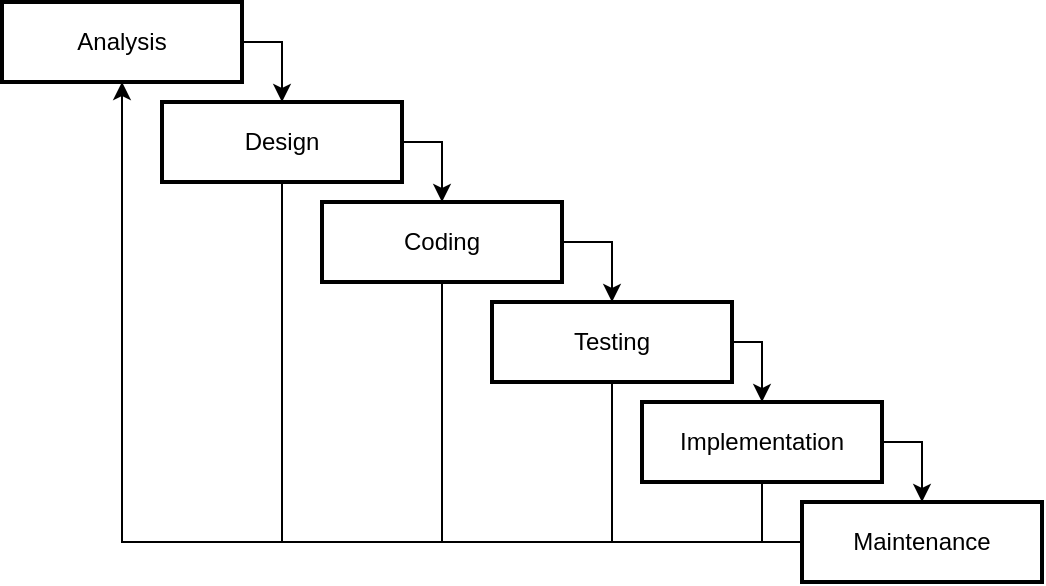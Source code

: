 <mxfile version="26.2.12">
  <diagram name="Page-1" id="BWGIS6NnS3aI6rmdfIs8">
    <mxGraphModel dx="874" dy="489" grid="1" gridSize="10" guides="1" tooltips="1" connect="1" arrows="1" fold="1" page="1" pageScale="1" pageWidth="850" pageHeight="1100" background="light-dark(#FFFFFF,#FFFFFF)" math="0" shadow="0">
      <root>
        <mxCell id="0" />
        <mxCell id="1" parent="0" />
        <mxCell id="oFbmC6ASV3C3-3p9T8uc-31" style="edgeStyle=orthogonalEdgeStyle;shape=connector;rounded=0;orthogonalLoop=1;jettySize=auto;html=1;exitX=1;exitY=0.5;exitDx=0;exitDy=0;entryX=0.5;entryY=0;entryDx=0;entryDy=0;strokeColor=light-dark(#000000,#000000);align=center;verticalAlign=middle;fontFamily=Helvetica;fontSize=12;fontColor=light-dark(#000000,#000000);labelBackgroundColor=default;endArrow=classic;" edge="1" parent="1" source="oFbmC6ASV3C3-3p9T8uc-7" target="oFbmC6ASV3C3-3p9T8uc-22">
          <mxGeometry relative="1" as="geometry" />
        </mxCell>
        <mxCell id="oFbmC6ASV3C3-3p9T8uc-7" value="" style="rounded=0;whiteSpace=wrap;html=1;fontColor=light-dark(#000000,#000000);fillColor=none;strokeColor=light-dark(#000000,#000000);strokeWidth=2;" vertex="1" parent="1">
          <mxGeometry x="120" y="280" width="120" height="40" as="geometry" />
        </mxCell>
        <mxCell id="oFbmC6ASV3C3-3p9T8uc-9" value="Analysis" style="text;html=1;align=center;verticalAlign=middle;whiteSpace=wrap;rounded=0;fontFamily=Helvetica;fontSize=12;fontColor=light-dark(#000000,#000000);" vertex="1" parent="1">
          <mxGeometry x="150" y="285" width="60" height="30" as="geometry" />
        </mxCell>
        <mxCell id="oFbmC6ASV3C3-3p9T8uc-10" value="Design&lt;span style=&quot;color: rgba(0, 0, 0, 0); font-family: monospace; font-size: 0px; text-align: start; text-wrap-mode: nowrap;&quot;&gt;%3CmxGraphModel%3E%3Croot%3E%3CmxCell%20id%3D%220%22%2F%3E%3CmxCell%20id%3D%221%22%20parent%3D%220%22%2F%3E%3CmxCell%20id%3D%222%22%20value%3D%22Analysis%22%20style%3D%22text%3Bhtml%3D1%3Balign%3Dcenter%3BverticalAlign%3Dmiddle%3BwhiteSpace%3Dwrap%3Brounded%3D0%3BfontFamily%3DHelvetica%3BfontSize%3D12%3BfontColor%3Dlight-dark(%23000000%2C%23000000)%3B%22%20vertex%3D%221%22%20parent%3D%221%22%3E%3CmxGeometry%20x%3D%22360%22%20y%3D%22330%22%20width%3D%2260%22%20height%3D%2230%22%20as%3D%22geometry%22%2F%3E%3C%2FmxCell%3E%3C%2Froot%3E%3C%2FmxGraphModel%3E&lt;/span&gt;" style="text;html=1;align=center;verticalAlign=middle;whiteSpace=wrap;rounded=0;fontFamily=Helvetica;fontSize=12;fontColor=light-dark(#000000,#000000);" vertex="1" parent="1">
          <mxGeometry x="230" y="335" width="60" height="30" as="geometry" />
        </mxCell>
        <mxCell id="oFbmC6ASV3C3-3p9T8uc-11" value="Coding" style="text;html=1;align=center;verticalAlign=middle;whiteSpace=wrap;rounded=0;fontFamily=Helvetica;fontSize=12;fontColor=light-dark(#000000,#000000);" vertex="1" parent="1">
          <mxGeometry x="310" y="385" width="60" height="30" as="geometry" />
        </mxCell>
        <mxCell id="oFbmC6ASV3C3-3p9T8uc-12" value="Testing" style="text;html=1;align=center;verticalAlign=middle;whiteSpace=wrap;rounded=0;fontFamily=Helvetica;fontSize=12;fontColor=light-dark(#000000,#000000);" vertex="1" parent="1">
          <mxGeometry x="395" y="435" width="60" height="30" as="geometry" />
        </mxCell>
        <mxCell id="oFbmC6ASV3C3-3p9T8uc-13" value="Implementation" style="text;html=1;align=center;verticalAlign=middle;whiteSpace=wrap;rounded=0;fontFamily=Helvetica;fontSize=12;fontColor=light-dark(#000000,#000000);" vertex="1" parent="1">
          <mxGeometry x="470" y="485" width="60" height="30" as="geometry" />
        </mxCell>
        <mxCell id="oFbmC6ASV3C3-3p9T8uc-14" value="Maintenance" style="text;html=1;align=center;verticalAlign=middle;whiteSpace=wrap;rounded=0;fontFamily=Helvetica;fontSize=12;fontColor=light-dark(#000000,#000000);" vertex="1" parent="1">
          <mxGeometry x="550" y="535" width="60" height="30" as="geometry" />
        </mxCell>
        <mxCell id="oFbmC6ASV3C3-3p9T8uc-26" style="edgeStyle=orthogonalEdgeStyle;shape=connector;rounded=0;orthogonalLoop=1;jettySize=auto;html=1;exitX=0;exitY=0.5;exitDx=0;exitDy=0;entryX=0.5;entryY=1;entryDx=0;entryDy=0;strokeColor=light-dark(#000000,#000000);align=center;verticalAlign=middle;fontFamily=Helvetica;fontSize=12;fontColor=light-dark(#000000,#000000);labelBackgroundColor=default;endArrow=classic;" edge="1" parent="1" source="oFbmC6ASV3C3-3p9T8uc-21" target="oFbmC6ASV3C3-3p9T8uc-7">
          <mxGeometry relative="1" as="geometry" />
        </mxCell>
        <mxCell id="oFbmC6ASV3C3-3p9T8uc-21" value="" style="rounded=0;whiteSpace=wrap;html=1;fontColor=light-dark(#000000,#000000);fillColor=none;strokeColor=light-dark(#000000,#000000);strokeWidth=2;" vertex="1" parent="1">
          <mxGeometry x="520" y="530" width="120" height="40" as="geometry" />
        </mxCell>
        <mxCell id="oFbmC6ASV3C3-3p9T8uc-30" style="edgeStyle=orthogonalEdgeStyle;shape=connector;rounded=0;orthogonalLoop=1;jettySize=auto;html=1;exitX=0.5;exitY=1;exitDx=0;exitDy=0;strokeColor=light-dark(#000000,#000000);align=center;verticalAlign=middle;fontFamily=Helvetica;fontSize=12;fontColor=light-dark(#000000,#000000);labelBackgroundColor=default;endArrow=none;startFill=0;" edge="1" parent="1" source="oFbmC6ASV3C3-3p9T8uc-22">
          <mxGeometry relative="1" as="geometry">
            <mxPoint x="260" y="550" as="targetPoint" />
          </mxGeometry>
        </mxCell>
        <mxCell id="oFbmC6ASV3C3-3p9T8uc-32" style="edgeStyle=orthogonalEdgeStyle;shape=connector;rounded=0;orthogonalLoop=1;jettySize=auto;html=1;exitX=1;exitY=0.5;exitDx=0;exitDy=0;entryX=0.5;entryY=0;entryDx=0;entryDy=0;strokeColor=light-dark(#000000,#000000);align=center;verticalAlign=middle;fontFamily=Helvetica;fontSize=12;fontColor=light-dark(#000000,#000000);labelBackgroundColor=default;endArrow=classic;" edge="1" parent="1" source="oFbmC6ASV3C3-3p9T8uc-22" target="oFbmC6ASV3C3-3p9T8uc-24">
          <mxGeometry relative="1" as="geometry" />
        </mxCell>
        <mxCell id="oFbmC6ASV3C3-3p9T8uc-22" value="" style="rounded=0;whiteSpace=wrap;html=1;fontColor=light-dark(#000000,#000000);fillColor=none;strokeColor=light-dark(#000000,#000000);strokeWidth=2;" vertex="1" parent="1">
          <mxGeometry x="200" y="330" width="120" height="40" as="geometry" />
        </mxCell>
        <mxCell id="oFbmC6ASV3C3-3p9T8uc-28" style="edgeStyle=orthogonalEdgeStyle;shape=connector;rounded=0;orthogonalLoop=1;jettySize=auto;html=1;exitX=0.5;exitY=1;exitDx=0;exitDy=0;strokeColor=light-dark(#000000,#000000);align=center;verticalAlign=middle;fontFamily=Helvetica;fontSize=12;fontColor=light-dark(#000000,#000000);labelBackgroundColor=default;endArrow=none;startFill=0;" edge="1" parent="1" source="oFbmC6ASV3C3-3p9T8uc-23">
          <mxGeometry relative="1" as="geometry">
            <mxPoint x="425" y="550" as="targetPoint" />
          </mxGeometry>
        </mxCell>
        <mxCell id="oFbmC6ASV3C3-3p9T8uc-34" style="edgeStyle=orthogonalEdgeStyle;shape=connector;rounded=0;orthogonalLoop=1;jettySize=auto;html=1;exitX=1;exitY=0.5;exitDx=0;exitDy=0;entryX=0.5;entryY=0;entryDx=0;entryDy=0;strokeColor=light-dark(#000000,#000000);align=center;verticalAlign=middle;fontFamily=Helvetica;fontSize=12;fontColor=light-dark(#000000,#000000);labelBackgroundColor=default;endArrow=classic;" edge="1" parent="1" source="oFbmC6ASV3C3-3p9T8uc-23" target="oFbmC6ASV3C3-3p9T8uc-25">
          <mxGeometry relative="1" as="geometry" />
        </mxCell>
        <mxCell id="oFbmC6ASV3C3-3p9T8uc-23" value="" style="rounded=0;whiteSpace=wrap;html=1;fontColor=light-dark(#000000,#000000);fillColor=none;strokeColor=light-dark(#000000,#000000);strokeWidth=2;" vertex="1" parent="1">
          <mxGeometry x="365" y="430" width="120" height="40" as="geometry" />
        </mxCell>
        <mxCell id="oFbmC6ASV3C3-3p9T8uc-29" style="edgeStyle=orthogonalEdgeStyle;shape=connector;rounded=0;orthogonalLoop=1;jettySize=auto;html=1;exitX=0.5;exitY=1;exitDx=0;exitDy=0;strokeColor=light-dark(#000000,#000000);align=center;verticalAlign=middle;fontFamily=Helvetica;fontSize=12;fontColor=light-dark(#000000,#000000);labelBackgroundColor=default;endArrow=none;startFill=0;" edge="1" parent="1" source="oFbmC6ASV3C3-3p9T8uc-24">
          <mxGeometry relative="1" as="geometry">
            <mxPoint x="340" y="550" as="targetPoint" />
          </mxGeometry>
        </mxCell>
        <mxCell id="oFbmC6ASV3C3-3p9T8uc-33" style="edgeStyle=orthogonalEdgeStyle;shape=connector;rounded=0;orthogonalLoop=1;jettySize=auto;html=1;exitX=1;exitY=0.5;exitDx=0;exitDy=0;entryX=0.5;entryY=0;entryDx=0;entryDy=0;strokeColor=light-dark(#000000,#000000);align=center;verticalAlign=middle;fontFamily=Helvetica;fontSize=12;fontColor=light-dark(#000000,#000000);labelBackgroundColor=default;endArrow=classic;" edge="1" parent="1" source="oFbmC6ASV3C3-3p9T8uc-24" target="oFbmC6ASV3C3-3p9T8uc-23">
          <mxGeometry relative="1" as="geometry" />
        </mxCell>
        <mxCell id="oFbmC6ASV3C3-3p9T8uc-24" value="" style="rounded=0;whiteSpace=wrap;html=1;fontColor=light-dark(#000000,#000000);fillColor=none;strokeColor=light-dark(#000000,#000000);strokeWidth=2;" vertex="1" parent="1">
          <mxGeometry x="280" y="380" width="120" height="40" as="geometry" />
        </mxCell>
        <mxCell id="oFbmC6ASV3C3-3p9T8uc-27" style="edgeStyle=orthogonalEdgeStyle;shape=connector;rounded=0;orthogonalLoop=1;jettySize=auto;html=1;exitX=0.5;exitY=1;exitDx=0;exitDy=0;strokeColor=light-dark(#000000,#000000);align=center;verticalAlign=middle;fontFamily=Helvetica;fontSize=12;fontColor=light-dark(#000000,#000000);labelBackgroundColor=default;endArrow=none;startFill=0;" edge="1" parent="1" source="oFbmC6ASV3C3-3p9T8uc-25">
          <mxGeometry relative="1" as="geometry">
            <mxPoint x="500" y="550" as="targetPoint" />
          </mxGeometry>
        </mxCell>
        <mxCell id="oFbmC6ASV3C3-3p9T8uc-35" style="edgeStyle=orthogonalEdgeStyle;shape=connector;rounded=0;orthogonalLoop=1;jettySize=auto;html=1;exitX=1;exitY=0.5;exitDx=0;exitDy=0;entryX=0.5;entryY=0;entryDx=0;entryDy=0;strokeColor=light-dark(#000000,#000000);align=center;verticalAlign=middle;fontFamily=Helvetica;fontSize=12;fontColor=light-dark(#000000,#000000);labelBackgroundColor=default;endArrow=classic;" edge="1" parent="1" source="oFbmC6ASV3C3-3p9T8uc-25" target="oFbmC6ASV3C3-3p9T8uc-21">
          <mxGeometry relative="1" as="geometry" />
        </mxCell>
        <mxCell id="oFbmC6ASV3C3-3p9T8uc-25" value="" style="rounded=0;whiteSpace=wrap;html=1;fontColor=light-dark(#000000,#000000);fillColor=none;strokeColor=light-dark(#000000,#000000);strokeWidth=2;" vertex="1" parent="1">
          <mxGeometry x="440" y="480" width="120" height="40" as="geometry" />
        </mxCell>
      </root>
    </mxGraphModel>
  </diagram>
</mxfile>
